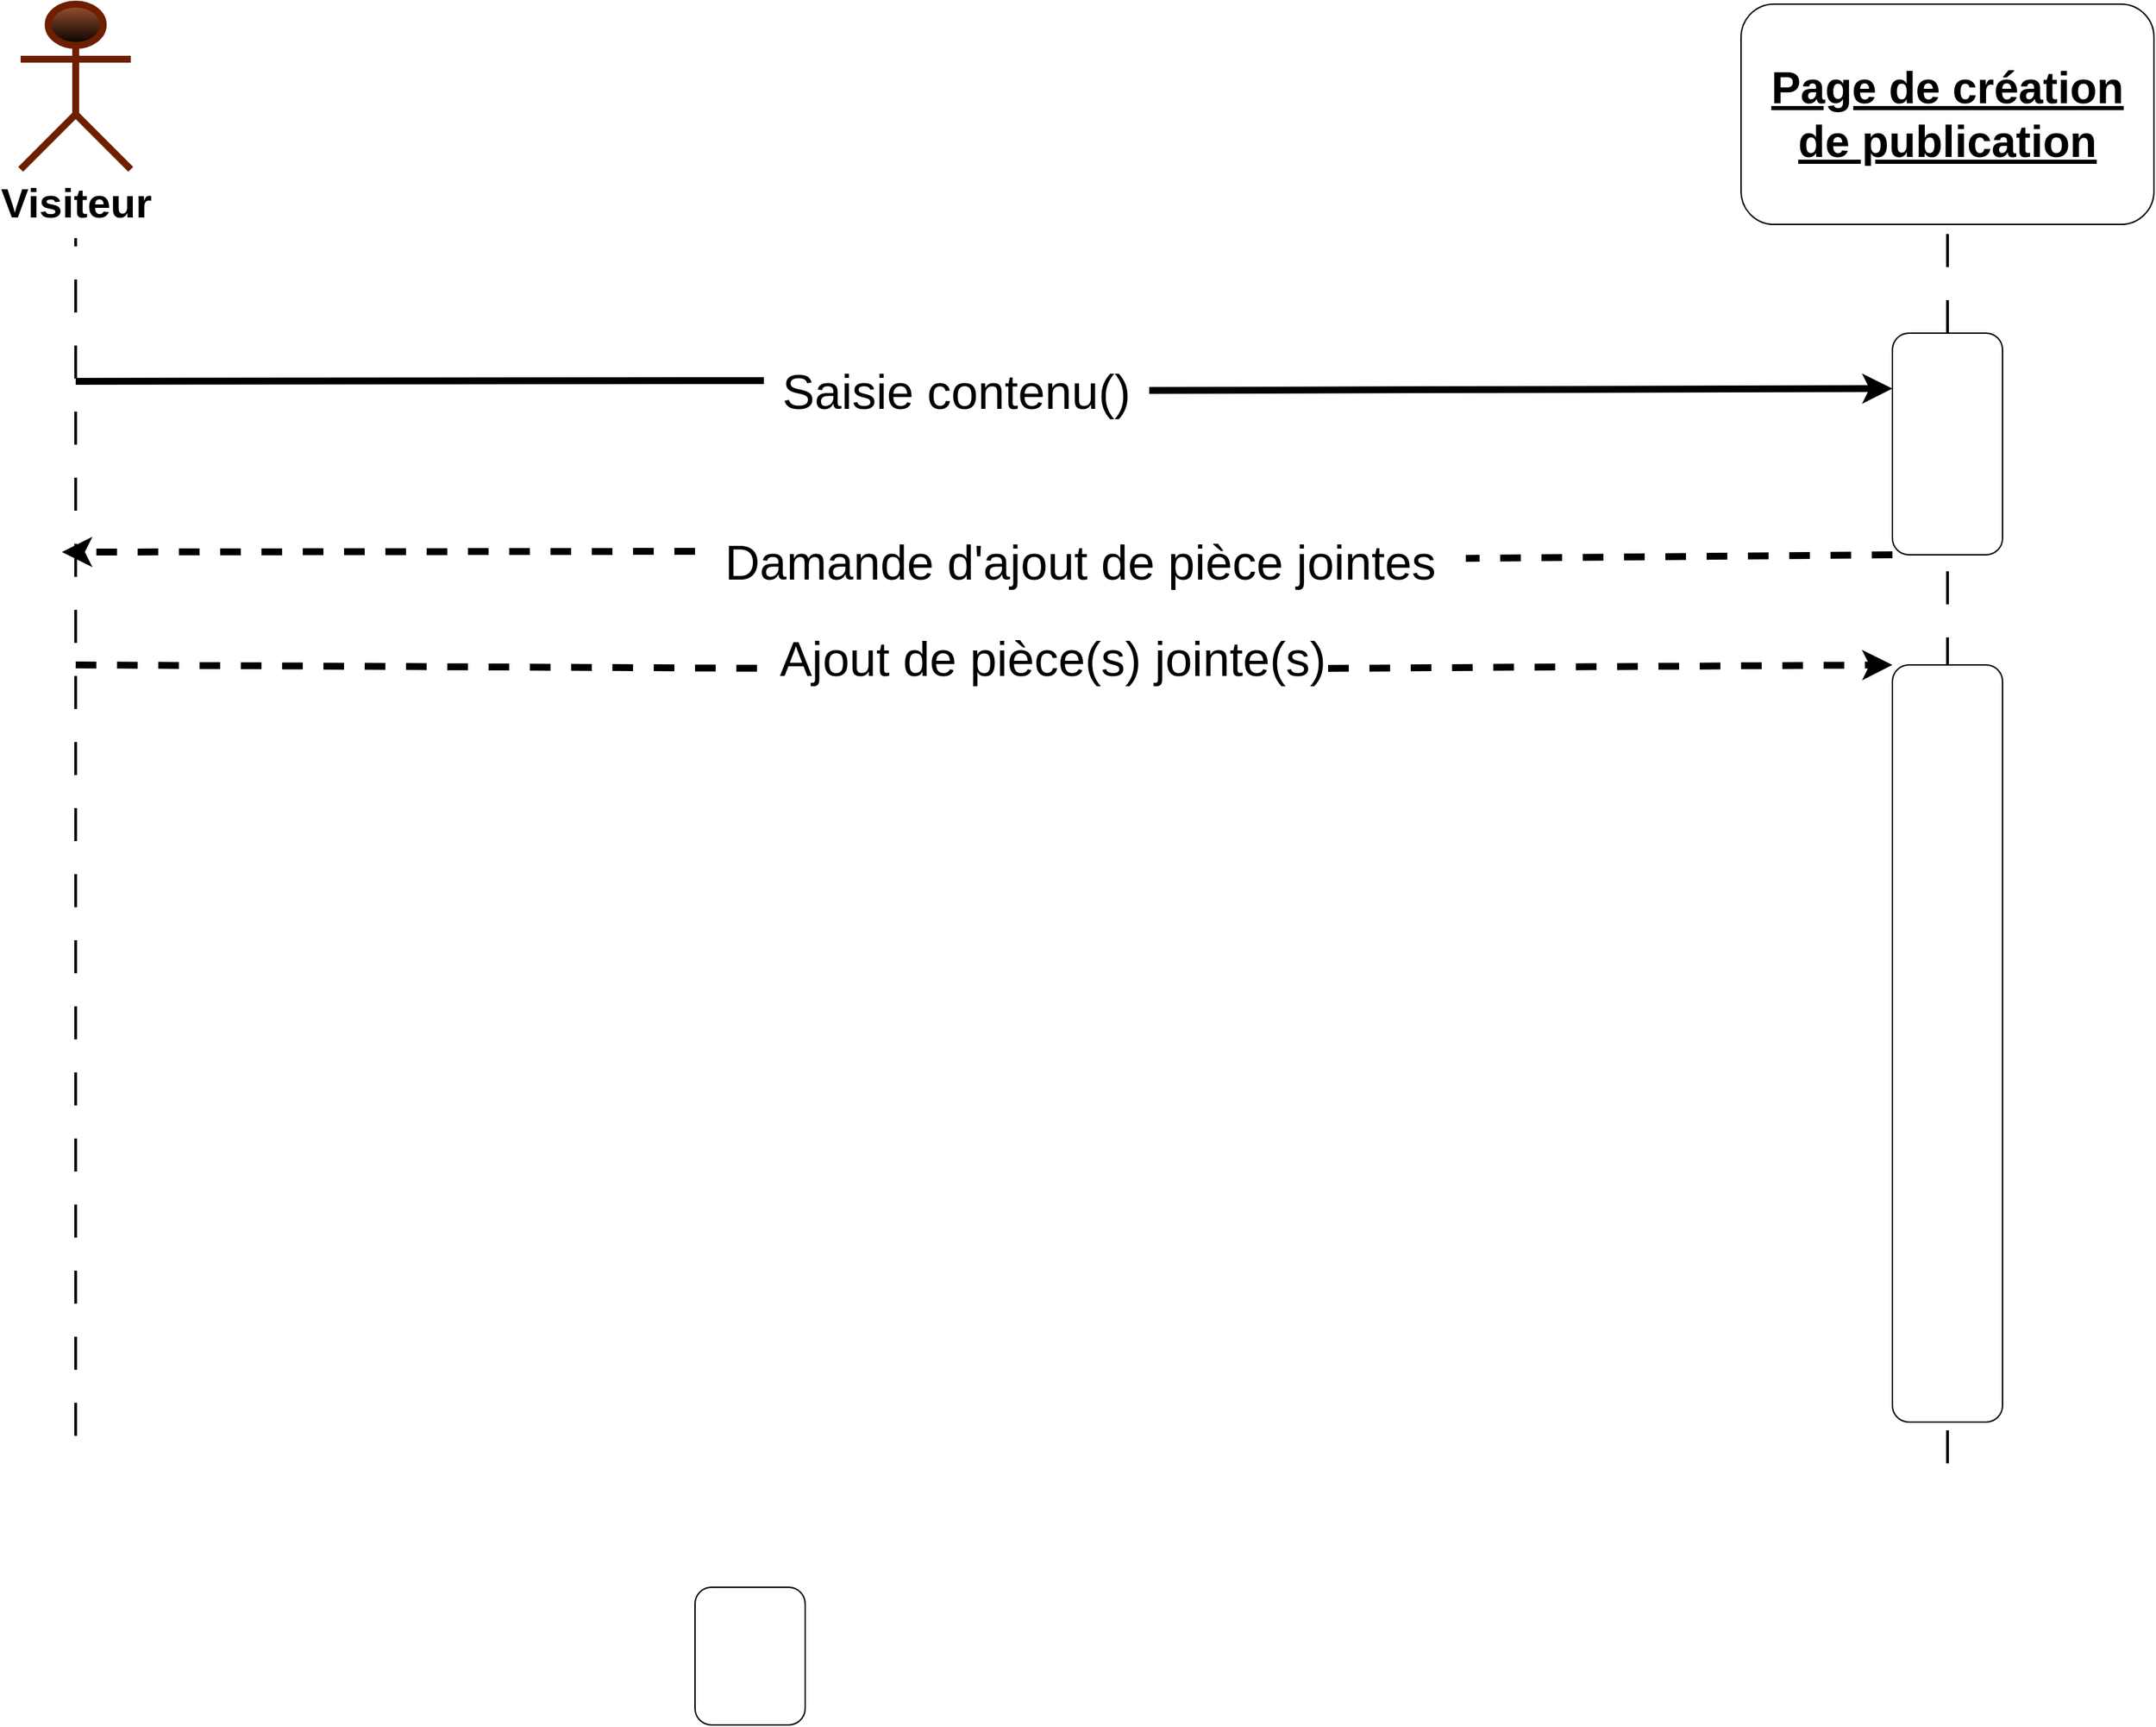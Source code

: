 <mxfile>
    <diagram id="cTVMF00tNWKo-Rz94SLu" name="Page-1">
        <mxGraphModel dx="4077" dy="1469" grid="1" gridSize="10" guides="1" tooltips="1" connect="1" arrows="1" fold="1" page="1" pageScale="1" pageWidth="850" pageHeight="1100" math="0" shadow="0">
            <root>
                <mxCell id="0"/>
                <mxCell id="1" parent="0"/>
                <mxCell id="2" value="Visiteur" style="shape=umlActor;verticalLabelPosition=bottom;verticalAlign=top;html=1;outlineConnect=0;fillColor=#a0522d;strokeColor=#6D1F00;fontSize=30;strokeWidth=5;fontColor=#000000;gradientColor=default;fontStyle=1" vertex="1" parent="1">
                    <mxGeometry x="-1600" y="80" width="80" height="120" as="geometry"/>
                </mxCell>
                <mxCell id="3" value="Page de création de publication" style="rounded=1;whiteSpace=wrap;html=1;fontSize=32;fontStyle=5" vertex="1" parent="1">
                    <mxGeometry x="-350" y="80" width="300" height="160" as="geometry"/>
                </mxCell>
                <mxCell id="4" value="" style="endArrow=none;dashed=1;html=1;fontSize=32;dashPattern=12 12;strokeWidth=2;" edge="1" parent="1">
                    <mxGeometry width="50" height="50" relative="1" as="geometry">
                        <mxPoint x="-1560" y="1120" as="sourcePoint"/>
                        <mxPoint x="-1560" y="250" as="targetPoint"/>
                    </mxGeometry>
                </mxCell>
                <mxCell id="5" value="" style="endArrow=none;dashed=1;html=1;fontSize=32;dashPattern=12 12;strokeWidth=2;startArrow=none;" edge="1" parent="1" source="7" target="3">
                    <mxGeometry width="50" height="50" relative="1" as="geometry">
                        <mxPoint x="-200" y="1140" as="sourcePoint"/>
                        <mxPoint x="-591" y="250" as="targetPoint"/>
                    </mxGeometry>
                </mxCell>
                <mxCell id="6" value="" style="rounded=1;whiteSpace=wrap;html=1;fontSize=32;" vertex="1" parent="1">
                    <mxGeometry x="-1110" y="1230" width="80" height="100" as="geometry"/>
                </mxCell>
                <mxCell id="8" value="" style="endArrow=none;dashed=1;html=1;fontSize=32;dashPattern=12 12;strokeWidth=2;" edge="1" parent="1" target="7">
                    <mxGeometry width="50" height="50" relative="1" as="geometry">
                        <mxPoint x="-200.0" y="1140" as="sourcePoint"/>
                        <mxPoint x="-200.0" y="240" as="targetPoint"/>
                    </mxGeometry>
                </mxCell>
                <mxCell id="7" value="" style="rounded=1;whiteSpace=wrap;html=1;fontSize=32;" vertex="1" parent="1">
                    <mxGeometry x="-240" y="319" width="80" height="161" as="geometry"/>
                </mxCell>
                <mxCell id="9" value="" style="endArrow=classic;html=1;strokeWidth=5;fontSize=32;entryX=0;entryY=0.25;entryDx=0;entryDy=0;startArrow=none;" edge="1" parent="1" source="13" target="7">
                    <mxGeometry width="50" height="50" relative="1" as="geometry">
                        <mxPoint x="-1560" y="355" as="sourcePoint"/>
                        <mxPoint x="-240.0" y="354.5" as="targetPoint"/>
                    </mxGeometry>
                </mxCell>
                <mxCell id="14" value="" style="endArrow=none;html=1;strokeWidth=5;fontSize=32;entryX=0;entryY=0.25;entryDx=0;entryDy=0;" edge="1" parent="1" target="13">
                    <mxGeometry width="50" height="50" relative="1" as="geometry">
                        <mxPoint x="-1560" y="354" as="sourcePoint"/>
                        <mxPoint x="-240.0" y="354.5" as="targetPoint"/>
                    </mxGeometry>
                </mxCell>
                <mxCell id="13" value="Saisie contenu()" style="text;html=1;strokeColor=none;fillColor=none;align=center;verticalAlign=middle;whiteSpace=wrap;rounded=0;fontSize=35;" vertex="1" parent="1">
                    <mxGeometry x="-1060" y="346" width="280" height="30" as="geometry"/>
                </mxCell>
                <mxCell id="15" value="" style="endArrow=classic;html=1;strokeWidth=5;fontSize=35;exitX=0;exitY=0.25;exitDx=0;exitDy=0;dashed=1;startArrow=none;" edge="1" parent="1" source="16">
                    <mxGeometry width="50" height="50" relative="1" as="geometry">
                        <mxPoint x="-630" y="750" as="sourcePoint"/>
                        <mxPoint x="-1570" y="478" as="targetPoint"/>
                    </mxGeometry>
                </mxCell>
                <mxCell id="17" value="" style="endArrow=none;html=1;strokeWidth=5;fontSize=35;exitX=0;exitY=1;exitDx=0;exitDy=0;dashed=1;" edge="1" parent="1" source="7" target="16">
                    <mxGeometry width="50" height="50" relative="1" as="geometry">
                        <mxPoint x="-240.0" y="484.75" as="sourcePoint"/>
                        <mxPoint x="-1560" y="480" as="targetPoint"/>
                    </mxGeometry>
                </mxCell>
                <mxCell id="16" value="Damande d'ajout de pièce jointes" style="text;html=1;strokeColor=none;fillColor=none;align=center;verticalAlign=middle;whiteSpace=wrap;rounded=0;fontSize=35;" vertex="1" parent="1">
                    <mxGeometry x="-1110" y="470" width="560" height="30" as="geometry"/>
                </mxCell>
                <mxCell id="18" value="" style="rounded=1;whiteSpace=wrap;html=1;fontSize=32;" vertex="1" parent="1">
                    <mxGeometry x="-240" y="560" width="80" height="550" as="geometry"/>
                </mxCell>
                <mxCell id="19" value="" style="endArrow=classic;html=1;dashed=1;strokeWidth=5;fontSize=35;entryX=0;entryY=0;entryDx=0;entryDy=0;startArrow=none;exitX=1;exitY=0.75;exitDx=0;exitDy=0;" edge="1" parent="1" source="21" target="18">
                    <mxGeometry width="50" height="50" relative="1" as="geometry">
                        <mxPoint x="-1560" y="560" as="sourcePoint"/>
                        <mxPoint x="-580" y="610" as="targetPoint"/>
                    </mxGeometry>
                </mxCell>
                <mxCell id="22" value="" style="endArrow=none;html=1;dashed=1;strokeWidth=5;fontSize=35;entryX=0;entryY=0.75;entryDx=0;entryDy=0;" edge="1" parent="1" target="21">
                    <mxGeometry width="50" height="50" relative="1" as="geometry">
                        <mxPoint x="-1560" y="560" as="sourcePoint"/>
                        <mxPoint x="-240.0" y="560.0" as="targetPoint"/>
                    </mxGeometry>
                </mxCell>
                <mxCell id="21" value="Ajout de pièce(s) jointe(s)" style="text;html=1;strokeColor=none;fillColor=none;align=center;verticalAlign=middle;whiteSpace=wrap;rounded=0;fontSize=35;" vertex="1" parent="1">
                    <mxGeometry x="-1050" y="540" width="400" height="30" as="geometry"/>
                </mxCell>
            </root>
        </mxGraphModel>
    </diagram>
</mxfile>